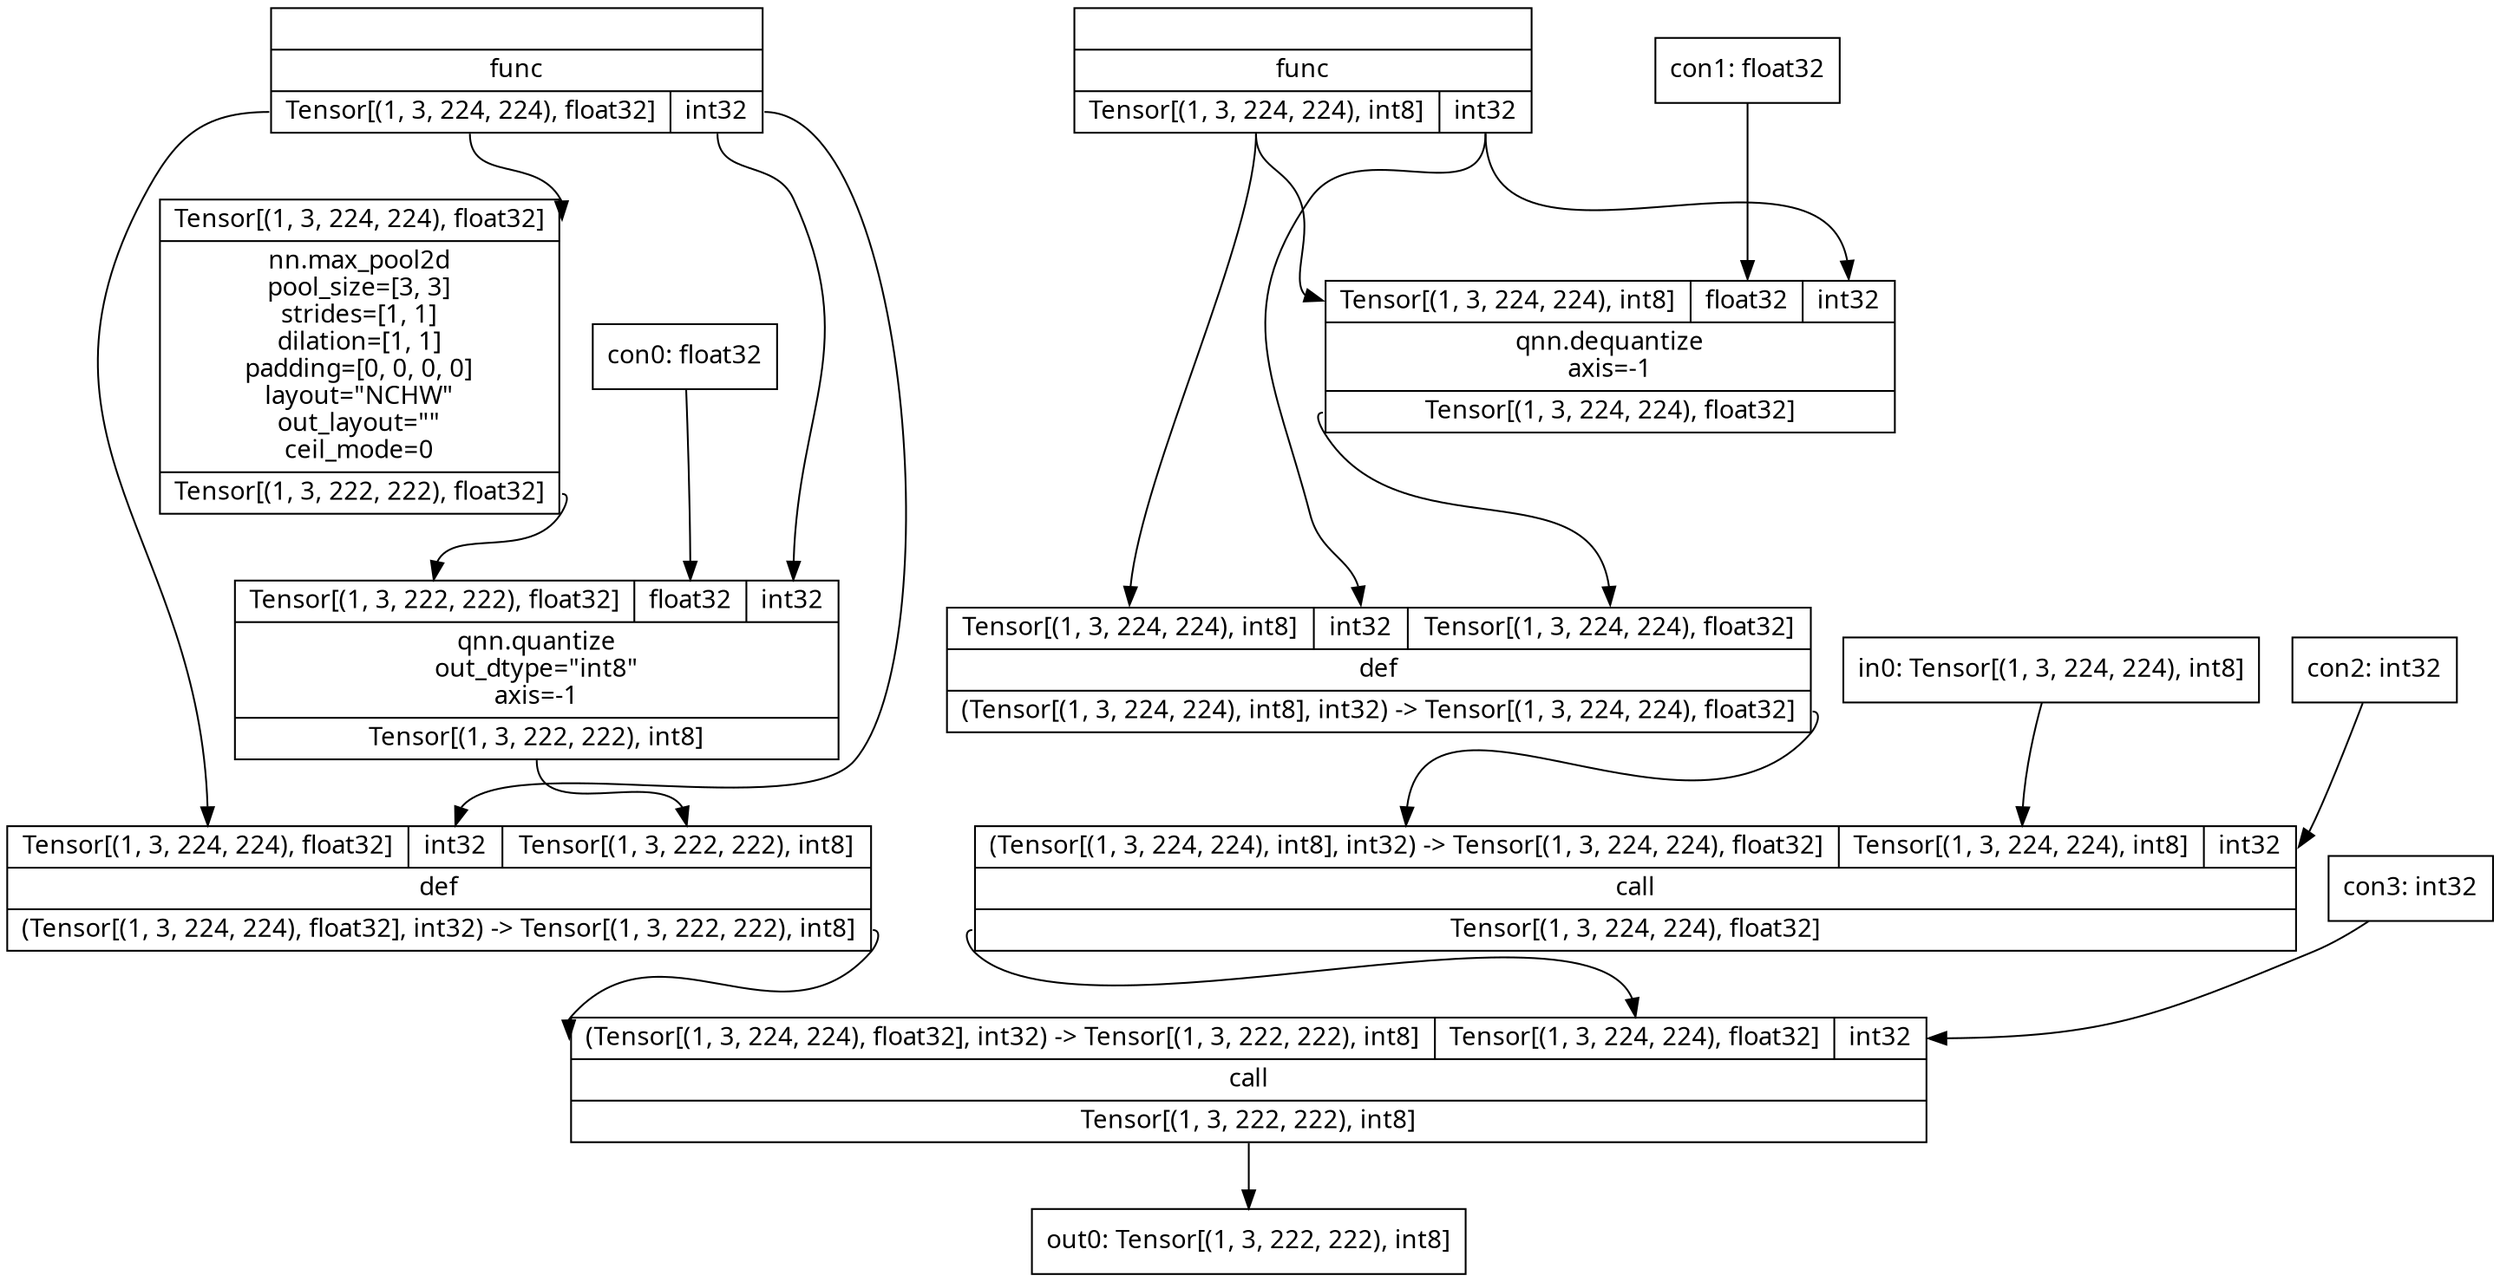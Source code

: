 digraph code {
	node [fontname="Linux Biolinum O" shape=record]
	opr0 [label="{{}|func\n|{<o0>Tensor[(1, 3, 224, 224), float32]|<o1>int32}}"]
	opr1 [label="{{<i0>Tensor[(1, 3, 224, 224), float32]}|nn.max_pool2d\npool_size=[3, 3]\nstrides=[1, 1]\ndilation=[1, 1]\npadding=[0, 0, 0, 0]\nlayout=\"NCHW\"\nout_layout=\"\"\nceil_mode=0|{<o0>Tensor[(1, 3, 222, 222), float32]}}"]
	opr0:o0 -> opr1:i0
	con0 [label="con0: float32"]
	opr2 [label="{{<i0>Tensor[(1, 3, 222, 222), float32]|<i1>float32|<i2>int32}|qnn.quantize\nout_dtype=\"int8\"\naxis=-1|{<o0>Tensor[(1, 3, 222, 222), int8]}}"]
	opr1:o0 -> opr2:i0
	con0 -> opr2:i1
	opr0:o1 -> opr2:i2
	opr3 [label="{{<i0>Tensor[(1, 3, 224, 224), float32]|<i1>int32|<i2>Tensor[(1, 3, 222, 222), int8]}|def\n|{<o0>(Tensor[(1, 3, 224, 224), float32], int32) -\> Tensor[(1, 3, 222, 222), int8]}}"]
	opr0:o0 -> opr3:i0
	opr0:o1 -> opr3:i1
	opr2:o0 -> opr3:i2
	opr4 [label="{{}|func\n|{<o0>Tensor[(1, 3, 224, 224), int8]|<o1>int32}}"]
	con1 [label="con1: float32"]
	opr5 [label="{{<i0>Tensor[(1, 3, 224, 224), int8]|<i1>float32|<i2>int32}|qnn.dequantize\naxis=-1|{<o0>Tensor[(1, 3, 224, 224), float32]}}"]
	opr4:o0 -> opr5:i0
	con1 -> opr5:i1
	opr4:o1 -> opr5:i2
	opr6 [label="{{<i0>Tensor[(1, 3, 224, 224), int8]|<i1>int32|<i2>Tensor[(1, 3, 224, 224), float32]}|def\n|{<o0>(Tensor[(1, 3, 224, 224), int8], int32) -\> Tensor[(1, 3, 224, 224), float32]}}"]
	opr4:o0 -> opr6:i0
	opr4:o1 -> opr6:i1
	opr5:o0 -> opr6:i2
	in0 [label="in0: Tensor[(1, 3, 224, 224), int8]"]
	con2 [label="con2: int32"]
	opr7 [label="{{<i0>(Tensor[(1, 3, 224, 224), int8], int32) -\> Tensor[(1, 3, 224, 224), float32]|<i1>Tensor[(1, 3, 224, 224), int8]|<i2>int32}|call\n|{<o0>Tensor[(1, 3, 224, 224), float32]}}"]
	opr6:o0 -> opr7:i0
	in0 -> opr7:i1
	con2 -> opr7:i2
	con3 [label="con3: int32"]
	opr8 [label="{{<i0>(Tensor[(1, 3, 224, 224), float32], int32) -\> Tensor[(1, 3, 222, 222), int8]|<i1>Tensor[(1, 3, 224, 224), float32]|<i2>int32}|call\n|{<o0>Tensor[(1, 3, 222, 222), int8]}}"]
	opr3:o0 -> opr8:i0
	opr7:o0 -> opr8:i1
	con3 -> opr8:i2
	out0 [label="out0: Tensor[(1, 3, 222, 222), int8]"]
	opr8:o0 -> out0
}
